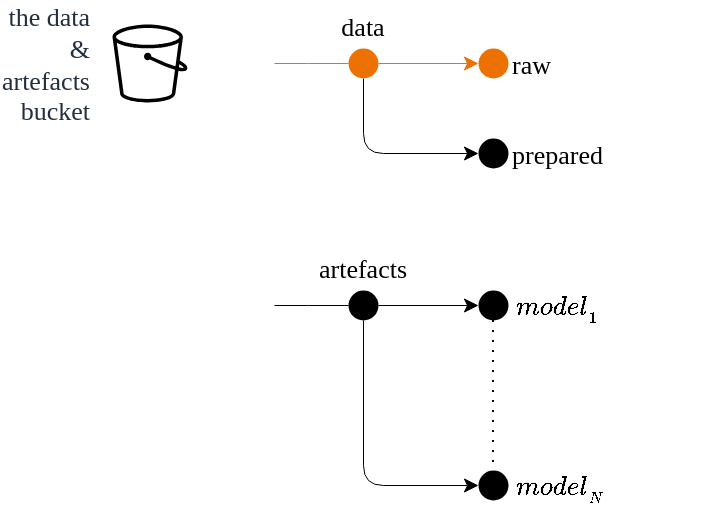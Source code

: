 <mxfile version="22.1.2" type="device">
  <diagram name="sketches" id="B8YJLKPye3qC7PbBZhVp">
    <mxGraphModel dx="1017" dy="808" grid="1" gridSize="10" guides="1" tooltips="1" connect="1" arrows="1" fold="1" page="1" pageScale="1" pageWidth="1169" pageHeight="827" math="1" shadow="0">
      <root>
        <mxCell id="0" />
        <mxCell id="1" parent="0" />
        <mxCell id="TCmdTE8PnRt5bWG5yBiK-11" style="edgeStyle=orthogonalEdgeStyle;rounded=0;orthogonalLoop=1;jettySize=auto;html=1;entryX=0;entryY=0.5;entryDx=0;entryDy=0;strokeWidth=0.5;fontFamily=Asap;fontSource=https%3A%2F%2Ffonts.googleapis.com%2Fcss%3Ffamily%3DAsap;fontSize=13;strokeColor=#ED7100;" edge="1" parent="1" source="TCmdTE8PnRt5bWG5yBiK-2" target="TCmdTE8PnRt5bWG5yBiK-3">
          <mxGeometry relative="1" as="geometry" />
        </mxCell>
        <mxCell id="TCmdTE8PnRt5bWG5yBiK-12" style="edgeStyle=orthogonalEdgeStyle;rounded=1;orthogonalLoop=1;jettySize=auto;html=1;entryX=0;entryY=0.5;entryDx=0;entryDy=0;exitX=0.5;exitY=1;exitDx=0;exitDy=0;strokeWidth=0.5;fontFamily=Asap;fontSource=https%3A%2F%2Ffonts.googleapis.com%2Fcss%3Ffamily%3DAsap;fontSize=13;" edge="1" parent="1" source="TCmdTE8PnRt5bWG5yBiK-2" target="TCmdTE8PnRt5bWG5yBiK-4">
          <mxGeometry relative="1" as="geometry" />
        </mxCell>
        <mxCell id="TCmdTE8PnRt5bWG5yBiK-27" style="edgeStyle=orthogonalEdgeStyle;rounded=0;orthogonalLoop=1;jettySize=auto;html=1;endArrow=none;endFill=0;fontFamily=Asap;fontSource=https%3A%2F%2Ffonts.googleapis.com%2Fcss%3Ffamily%3DAsap;strokeWidth=0.5;strokeColor=#ED7100;" edge="1" parent="1" source="TCmdTE8PnRt5bWG5yBiK-2">
          <mxGeometry relative="1" as="geometry">
            <mxPoint x="341" y="200.5" as="targetPoint" />
          </mxGeometry>
        </mxCell>
        <mxCell id="TCmdTE8PnRt5bWG5yBiK-2" value="data" style="ellipse;whiteSpace=wrap;html=1;aspect=fixed;fillColor=#ED7100;strokeColor=none;rotation=0;labelPosition=center;verticalLabelPosition=top;align=center;verticalAlign=bottom;fontFamily=Asap;fontSource=https%3A%2F%2Ffonts.googleapis.com%2Fcss%3Ffamily%3DAsap;strokeWidth=0.5;fontSize=13;" vertex="1" parent="1">
          <mxGeometry x="378" y="193" width="15" height="15" as="geometry" />
        </mxCell>
        <mxCell id="TCmdTE8PnRt5bWG5yBiK-3" value="raw" style="ellipse;whiteSpace=wrap;html=1;aspect=fixed;fillColor=#ED7100;strokeColor=none;rotation=0;labelPosition=right;verticalLabelPosition=middle;align=left;verticalAlign=middle;fontFamily=Asap;fontSource=https%3A%2F%2Ffonts.googleapis.com%2Fcss%3Ffamily%3DAsap;strokeWidth=0.5;fontSize=13;" vertex="1" parent="1">
          <mxGeometry x="443" y="193" width="15" height="15" as="geometry" />
        </mxCell>
        <mxCell id="TCmdTE8PnRt5bWG5yBiK-4" value="prepared" style="ellipse;whiteSpace=wrap;html=1;aspect=fixed;fillColor=#000000;strokeColor=none;rotation=0;labelPosition=right;verticalLabelPosition=middle;align=left;verticalAlign=middle;fontFamily=Asap;fontSource=https%3A%2F%2Ffonts.googleapis.com%2Fcss%3Ffamily%3DAsap;strokeWidth=0.5;fontSize=13;" vertex="1" parent="1">
          <mxGeometry x="443" y="238" width="15" height="15" as="geometry" />
        </mxCell>
        <mxCell id="TCmdTE8PnRt5bWG5yBiK-15" style="edgeStyle=orthogonalEdgeStyle;rounded=0;orthogonalLoop=1;jettySize=auto;html=1;entryX=0;entryY=0.5;entryDx=0;entryDy=0;strokeWidth=0.5;fontFamily=Asap;fontSource=https%3A%2F%2Ffonts.googleapis.com%2Fcss%3Ffamily%3DAsap;fontSize=13;" edge="1" parent="1" source="TCmdTE8PnRt5bWG5yBiK-5" target="TCmdTE8PnRt5bWG5yBiK-6">
          <mxGeometry relative="1" as="geometry" />
        </mxCell>
        <mxCell id="TCmdTE8PnRt5bWG5yBiK-24" style="edgeStyle=orthogonalEdgeStyle;rounded=1;orthogonalLoop=1;jettySize=auto;html=1;entryX=0;entryY=0.5;entryDx=0;entryDy=0;exitX=0.5;exitY=1;exitDx=0;exitDy=0;strokeWidth=0.5;fontFamily=Asap;fontSource=https%3A%2F%2Ffonts.googleapis.com%2Fcss%3Ffamily%3DAsap;fontSize=13;" edge="1" parent="1" source="TCmdTE8PnRt5bWG5yBiK-5" target="TCmdTE8PnRt5bWG5yBiK-9">
          <mxGeometry relative="1" as="geometry">
            <mxPoint x="381" y="340" as="sourcePoint" />
          </mxGeometry>
        </mxCell>
        <mxCell id="TCmdTE8PnRt5bWG5yBiK-28" style="edgeStyle=orthogonalEdgeStyle;rounded=0;orthogonalLoop=1;jettySize=auto;html=1;endArrow=none;endFill=0;strokeWidth=0.5;" edge="1" parent="1" source="TCmdTE8PnRt5bWG5yBiK-5">
          <mxGeometry relative="1" as="geometry">
            <mxPoint x="341" y="321.5" as="targetPoint" />
          </mxGeometry>
        </mxCell>
        <mxCell id="TCmdTE8PnRt5bWG5yBiK-5" value="artefacts" style="ellipse;whiteSpace=wrap;html=1;aspect=fixed;fillColor=#000000;strokeColor=none;rotation=0;labelPosition=center;verticalLabelPosition=top;align=center;verticalAlign=bottom;fontFamily=Asap;fontSource=https%3A%2F%2Ffonts.googleapis.com%2Fcss%3Ffamily%3DAsap;strokeWidth=0.5;fontSize=13;" vertex="1" parent="1">
          <mxGeometry x="378" y="314" width="15" height="15" as="geometry" />
        </mxCell>
        <mxCell id="TCmdTE8PnRt5bWG5yBiK-23" value="" style="edgeStyle=orthogonalEdgeStyle;rounded=0;orthogonalLoop=1;jettySize=auto;html=1;dashed=1;dashPattern=1 4;endArrow=none;endFill=0;strokeWidth=1;fontFamily=Asap;fontSource=https%3A%2F%2Ffonts.googleapis.com%2Fcss%3Ffamily%3DAsap;fontSize=13;" edge="1" parent="1" source="TCmdTE8PnRt5bWG5yBiK-6" target="TCmdTE8PnRt5bWG5yBiK-9">
          <mxGeometry relative="1" as="geometry" />
        </mxCell>
        <mxCell id="TCmdTE8PnRt5bWG5yBiK-6" value="\(model_{_{1}}\)" style="ellipse;whiteSpace=wrap;html=1;aspect=fixed;fillColor=#000000;strokeColor=none;rotation=0;labelPosition=right;verticalLabelPosition=middle;align=left;verticalAlign=middle;fontFamily=Asap;fontSource=https%3A%2F%2Ffonts.googleapis.com%2Fcss%3Ffamily%3DAsap;strokeWidth=0.5;fontSize=13;perimeterSpacing=0;spacingRight=0;spacingLeft=2;" vertex="1" parent="1">
          <mxGeometry x="443" y="314" width="15" height="15" as="geometry" />
        </mxCell>
        <mxCell id="TCmdTE8PnRt5bWG5yBiK-9" value="\(model_{_{N}}\)" style="ellipse;whiteSpace=wrap;html=1;aspect=fixed;fillColor=#000000;strokeColor=none;rotation=0;labelPosition=right;verticalLabelPosition=middle;align=left;verticalAlign=middle;fontFamily=Asap;fontSource=https%3A%2F%2Ffonts.googleapis.com%2Fcss%3Ffamily%3DAsap;dashed=1;dashPattern=1 1;strokeWidth=0.5;fontSize=13;spacingLeft=2;" vertex="1" parent="1">
          <mxGeometry x="443" y="404" width="15" height="15" as="geometry" />
        </mxCell>
        <mxCell id="TCmdTE8PnRt5bWG5yBiK-19" value="the data &amp;amp; artefacts bucket" style="sketch=0;outlineConnect=0;fontColor=#232F3E;gradientColor=none;fillColor=#000000;strokeColor=none;dashed=0;verticalLabelPosition=middle;verticalAlign=middle;align=right;html=1;fontSize=13;fontStyle=0;aspect=fixed;pointerEvents=1;shape=mxgraph.aws4.bucket;rotation=0;strokeWidth=0.5;whiteSpace=wrap;fontFamily=Asap;fontSource=https%3A%2F%2Ffonts.googleapis.com%2Fcss%3Ffamily%3DAsap;labelPosition=left;spacingLeft=0;spacingRight=10;" vertex="1" parent="1">
          <mxGeometry x="260" y="181" width="37.5" height="39" as="geometry" />
        </mxCell>
      </root>
    </mxGraphModel>
  </diagram>
</mxfile>
